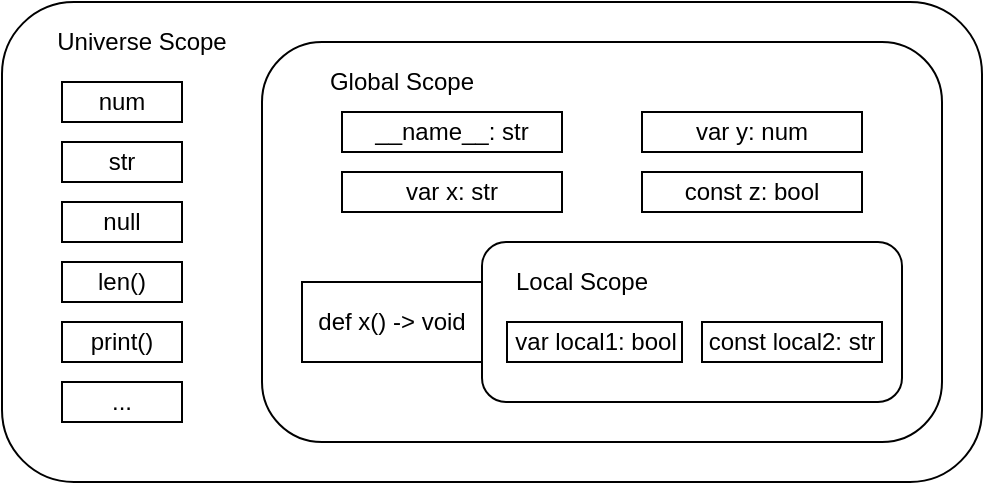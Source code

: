 <mxfile version="26.0.16">
  <diagram name="Page-1" id="j5UDKV8THcLQKRbW8rZP">
    <mxGraphModel dx="719" dy="404" grid="1" gridSize="10" guides="1" tooltips="1" connect="1" arrows="1" fold="1" page="1" pageScale="1" pageWidth="850" pageHeight="1100" math="0" shadow="0">
      <root>
        <mxCell id="0" />
        <mxCell id="1" parent="0" />
        <mxCell id="JoTnrouUSWUMMaFGCsrw-1" value="" style="rounded=1;whiteSpace=wrap;html=1;imageHeight=24;" vertex="1" parent="1">
          <mxGeometry x="130" y="160" width="490" height="240" as="geometry" />
        </mxCell>
        <mxCell id="JoTnrouUSWUMMaFGCsrw-2" value="" style="rounded=1;whiteSpace=wrap;html=1;" vertex="1" parent="1">
          <mxGeometry x="260" y="180" width="340" height="200" as="geometry" />
        </mxCell>
        <mxCell id="JoTnrouUSWUMMaFGCsrw-5" value="" style="rounded=1;whiteSpace=wrap;html=1;" vertex="1" parent="1">
          <mxGeometry x="370" y="280" width="210" height="80" as="geometry" />
        </mxCell>
        <mxCell id="JoTnrouUSWUMMaFGCsrw-6" value="Universe Scope" style="text;html=1;align=center;verticalAlign=middle;whiteSpace=wrap;rounded=0;" vertex="1" parent="1">
          <mxGeometry x="150" y="170" width="100" height="20" as="geometry" />
        </mxCell>
        <mxCell id="JoTnrouUSWUMMaFGCsrw-7" value="Global Scope" style="text;html=1;align=center;verticalAlign=middle;whiteSpace=wrap;rounded=0;" vertex="1" parent="1">
          <mxGeometry x="280" y="190" width="100" height="20" as="geometry" />
        </mxCell>
        <mxCell id="JoTnrouUSWUMMaFGCsrw-8" value="Local Scope" style="text;html=1;align=center;verticalAlign=middle;whiteSpace=wrap;rounded=0;" vertex="1" parent="1">
          <mxGeometry x="370" y="290" width="100" height="20" as="geometry" />
        </mxCell>
        <mxCell id="JoTnrouUSWUMMaFGCsrw-10" value="num" style="rounded=0;whiteSpace=wrap;html=1;" vertex="1" parent="1">
          <mxGeometry x="160" y="200" width="60" height="20" as="geometry" />
        </mxCell>
        <mxCell id="JoTnrouUSWUMMaFGCsrw-11" value="str" style="rounded=0;whiteSpace=wrap;html=1;" vertex="1" parent="1">
          <mxGeometry x="160" y="230" width="60" height="20" as="geometry" />
        </mxCell>
        <mxCell id="JoTnrouUSWUMMaFGCsrw-12" value="__name__: str" style="rounded=0;whiteSpace=wrap;html=1;" vertex="1" parent="1">
          <mxGeometry x="300" y="215" width="110" height="20" as="geometry" />
        </mxCell>
        <mxCell id="JoTnrouUSWUMMaFGCsrw-13" value="var x: str" style="rounded=0;whiteSpace=wrap;html=1;" vertex="1" parent="1">
          <mxGeometry x="300" y="245" width="110" height="20" as="geometry" />
        </mxCell>
        <mxCell id="JoTnrouUSWUMMaFGCsrw-14" value="def x() -&amp;gt; void" style="rounded=0;whiteSpace=wrap;html=1;" vertex="1" parent="1">
          <mxGeometry x="280" y="300" width="90" height="40" as="geometry" />
        </mxCell>
        <mxCell id="JoTnrouUSWUMMaFGCsrw-15" value="null" style="rounded=0;whiteSpace=wrap;html=1;" vertex="1" parent="1">
          <mxGeometry x="160" y="260" width="60" height="20" as="geometry" />
        </mxCell>
        <mxCell id="JoTnrouUSWUMMaFGCsrw-16" value="len()" style="rounded=0;whiteSpace=wrap;html=1;" vertex="1" parent="1">
          <mxGeometry x="160" y="290" width="60" height="20" as="geometry" />
        </mxCell>
        <mxCell id="JoTnrouUSWUMMaFGCsrw-17" value="print()" style="rounded=0;whiteSpace=wrap;html=1;" vertex="1" parent="1">
          <mxGeometry x="160" y="320" width="60" height="20" as="geometry" />
        </mxCell>
        <mxCell id="JoTnrouUSWUMMaFGCsrw-18" value="..." style="rounded=0;whiteSpace=wrap;html=1;" vertex="1" parent="1">
          <mxGeometry x="160" y="350" width="60" height="20" as="geometry" />
        </mxCell>
        <mxCell id="JoTnrouUSWUMMaFGCsrw-19" value="var local1: bool" style="rounded=0;whiteSpace=wrap;html=1;" vertex="1" parent="1">
          <mxGeometry x="382.5" y="320" width="87.5" height="20" as="geometry" />
        </mxCell>
        <mxCell id="JoTnrouUSWUMMaFGCsrw-20" value="&lt;div&gt;var y: num&lt;/div&gt;" style="rounded=0;whiteSpace=wrap;html=1;" vertex="1" parent="1">
          <mxGeometry x="450" y="215" width="110" height="20" as="geometry" />
        </mxCell>
        <mxCell id="JoTnrouUSWUMMaFGCsrw-21" value="const z: bool" style="rounded=0;whiteSpace=wrap;html=1;" vertex="1" parent="1">
          <mxGeometry x="450" y="245" width="110" height="20" as="geometry" />
        </mxCell>
        <mxCell id="JoTnrouUSWUMMaFGCsrw-22" value="&lt;div&gt;const local2: str&lt;/div&gt;" style="rounded=0;whiteSpace=wrap;html=1;" vertex="1" parent="1">
          <mxGeometry x="480" y="320" width="90" height="20" as="geometry" />
        </mxCell>
      </root>
    </mxGraphModel>
  </diagram>
</mxfile>
